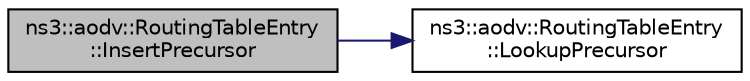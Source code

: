 digraph "ns3::aodv::RoutingTableEntry::InsertPrecursor"
{
  edge [fontname="Helvetica",fontsize="10",labelfontname="Helvetica",labelfontsize="10"];
  node [fontname="Helvetica",fontsize="10",shape=record];
  rankdir="LR";
  Node1 [label="ns3::aodv::RoutingTableEntry\l::InsertPrecursor",height=0.2,width=0.4,color="black", fillcolor="grey75", style="filled", fontcolor="black"];
  Node1 -> Node2 [color="midnightblue",fontsize="10",style="solid"];
  Node2 [label="ns3::aodv::RoutingTableEntry\l::LookupPrecursor",height=0.2,width=0.4,color="black", fillcolor="white", style="filled",URL="$d7/d69/classns3_1_1aodv_1_1RoutingTableEntry.html#a853c2c25ca4ffea0208bdc6027c55114"];
}
